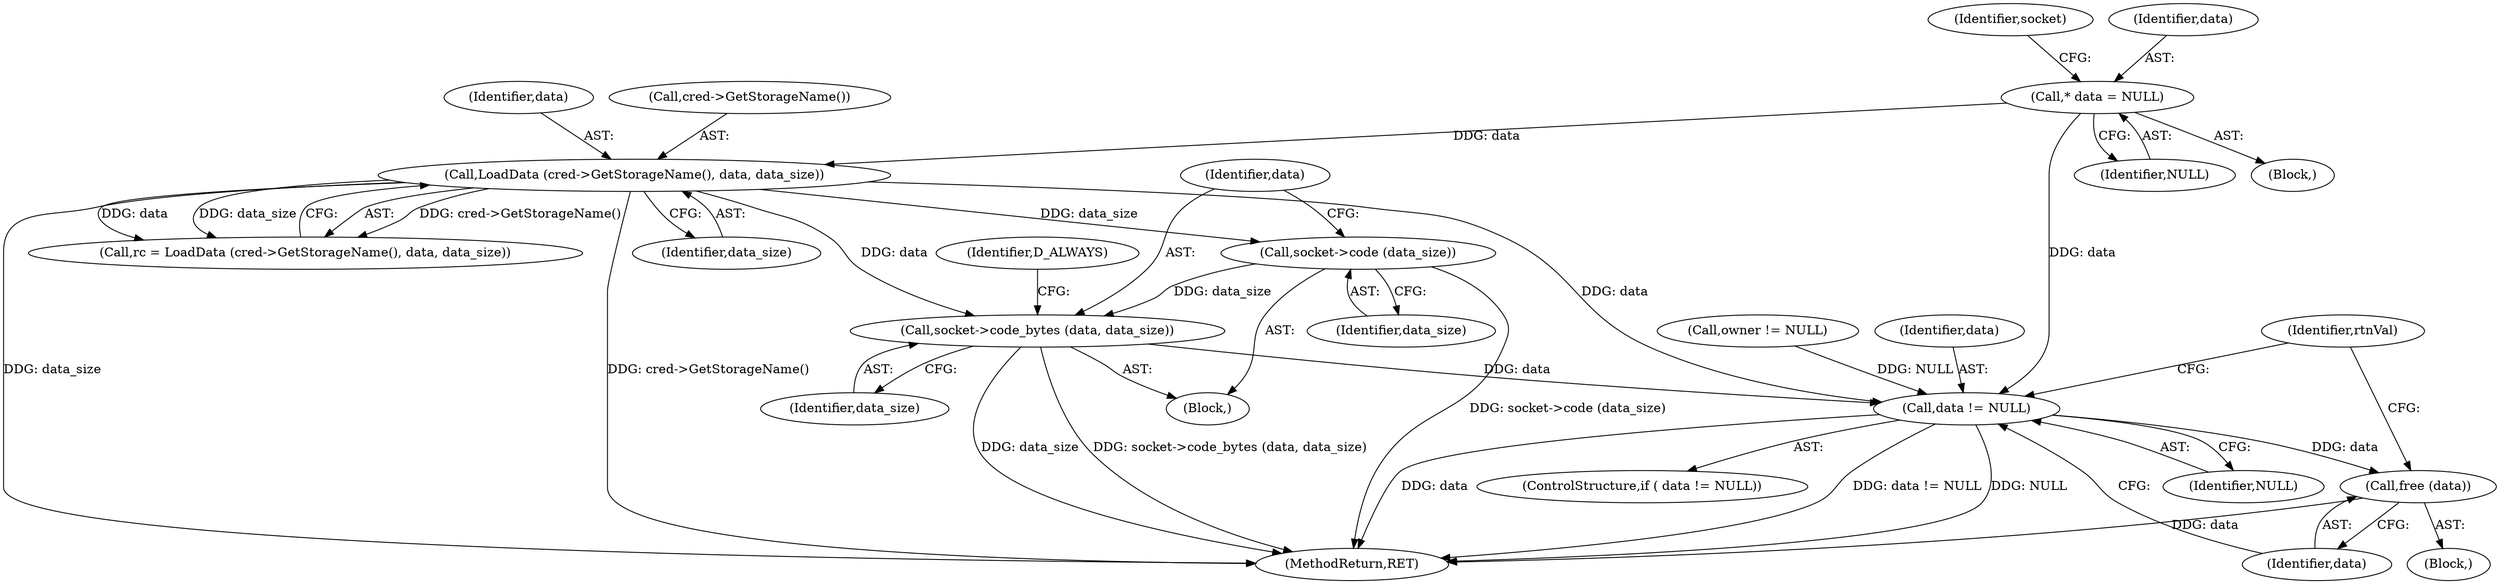 digraph "0_htcondor_5e5571d1a431eb3c61977b6dd6ec90186ef79867@API" {
"1000296" [label="(Call,socket->code (data_size))"];
"1000282" [label="(Call,LoadData (cred->GetStorageName(), data, data_size))"];
"1000133" [label="(Call,* data = NULL)"];
"1000298" [label="(Call,socket->code_bytes (data, data_size))"];
"1000338" [label="(Call,data != NULL)"];
"1000342" [label="(Call,free (data))"];
"1000338" [label="(Call,data != NULL)"];
"1000339" [label="(Identifier,data)"];
"1000280" [label="(Call,rc = LoadData (cred->GetStorageName(), data, data_size))"];
"1000346" [label="(MethodReturn,RET)"];
"1000342" [label="(Call,free (data))"];
"1000138" [label="(Identifier,socket)"];
"1000285" [label="(Identifier,data_size)"];
"1000340" [label="(Identifier,NULL)"];
"1000134" [label="(Identifier,data)"];
"1000283" [label="(Call,cred->GetStorageName())"];
"1000282" [label="(Call,LoadData (cred->GetStorageName(), data, data_size))"];
"1000135" [label="(Identifier,NULL)"];
"1000284" [label="(Identifier,data)"];
"1000107" [label="(Block,)"];
"1000337" [label="(ControlStructure,if ( data != NULL))"];
"1000133" [label="(Call,* data = NULL)"];
"1000299" [label="(Identifier,data)"];
"1000331" [label="(Call,owner != NULL)"];
"1000297" [label="(Identifier,data_size)"];
"1000300" [label="(Identifier,data_size)"];
"1000343" [label="(Identifier,data)"];
"1000345" [label="(Identifier,rtnVal)"];
"1000273" [label="(Block,)"];
"1000341" [label="(Block,)"];
"1000302" [label="(Identifier,D_ALWAYS)"];
"1000296" [label="(Call,socket->code (data_size))"];
"1000298" [label="(Call,socket->code_bytes (data, data_size))"];
"1000296" -> "1000273"  [label="AST: "];
"1000296" -> "1000297"  [label="CFG: "];
"1000297" -> "1000296"  [label="AST: "];
"1000299" -> "1000296"  [label="CFG: "];
"1000296" -> "1000346"  [label="DDG: socket->code (data_size)"];
"1000282" -> "1000296"  [label="DDG: data_size"];
"1000296" -> "1000298"  [label="DDG: data_size"];
"1000282" -> "1000280"  [label="AST: "];
"1000282" -> "1000285"  [label="CFG: "];
"1000283" -> "1000282"  [label="AST: "];
"1000284" -> "1000282"  [label="AST: "];
"1000285" -> "1000282"  [label="AST: "];
"1000280" -> "1000282"  [label="CFG: "];
"1000282" -> "1000346"  [label="DDG: data_size"];
"1000282" -> "1000346"  [label="DDG: cred->GetStorageName()"];
"1000282" -> "1000280"  [label="DDG: cred->GetStorageName()"];
"1000282" -> "1000280"  [label="DDG: data"];
"1000282" -> "1000280"  [label="DDG: data_size"];
"1000133" -> "1000282"  [label="DDG: data"];
"1000282" -> "1000298"  [label="DDG: data"];
"1000282" -> "1000338"  [label="DDG: data"];
"1000133" -> "1000107"  [label="AST: "];
"1000133" -> "1000135"  [label="CFG: "];
"1000134" -> "1000133"  [label="AST: "];
"1000135" -> "1000133"  [label="AST: "];
"1000138" -> "1000133"  [label="CFG: "];
"1000133" -> "1000338"  [label="DDG: data"];
"1000298" -> "1000273"  [label="AST: "];
"1000298" -> "1000300"  [label="CFG: "];
"1000299" -> "1000298"  [label="AST: "];
"1000300" -> "1000298"  [label="AST: "];
"1000302" -> "1000298"  [label="CFG: "];
"1000298" -> "1000346"  [label="DDG: socket->code_bytes (data, data_size)"];
"1000298" -> "1000346"  [label="DDG: data_size"];
"1000298" -> "1000338"  [label="DDG: data"];
"1000338" -> "1000337"  [label="AST: "];
"1000338" -> "1000340"  [label="CFG: "];
"1000339" -> "1000338"  [label="AST: "];
"1000340" -> "1000338"  [label="AST: "];
"1000343" -> "1000338"  [label="CFG: "];
"1000345" -> "1000338"  [label="CFG: "];
"1000338" -> "1000346"  [label="DDG: data"];
"1000338" -> "1000346"  [label="DDG: data != NULL"];
"1000338" -> "1000346"  [label="DDG: NULL"];
"1000331" -> "1000338"  [label="DDG: NULL"];
"1000338" -> "1000342"  [label="DDG: data"];
"1000342" -> "1000341"  [label="AST: "];
"1000342" -> "1000343"  [label="CFG: "];
"1000343" -> "1000342"  [label="AST: "];
"1000345" -> "1000342"  [label="CFG: "];
"1000342" -> "1000346"  [label="DDG: data"];
}
